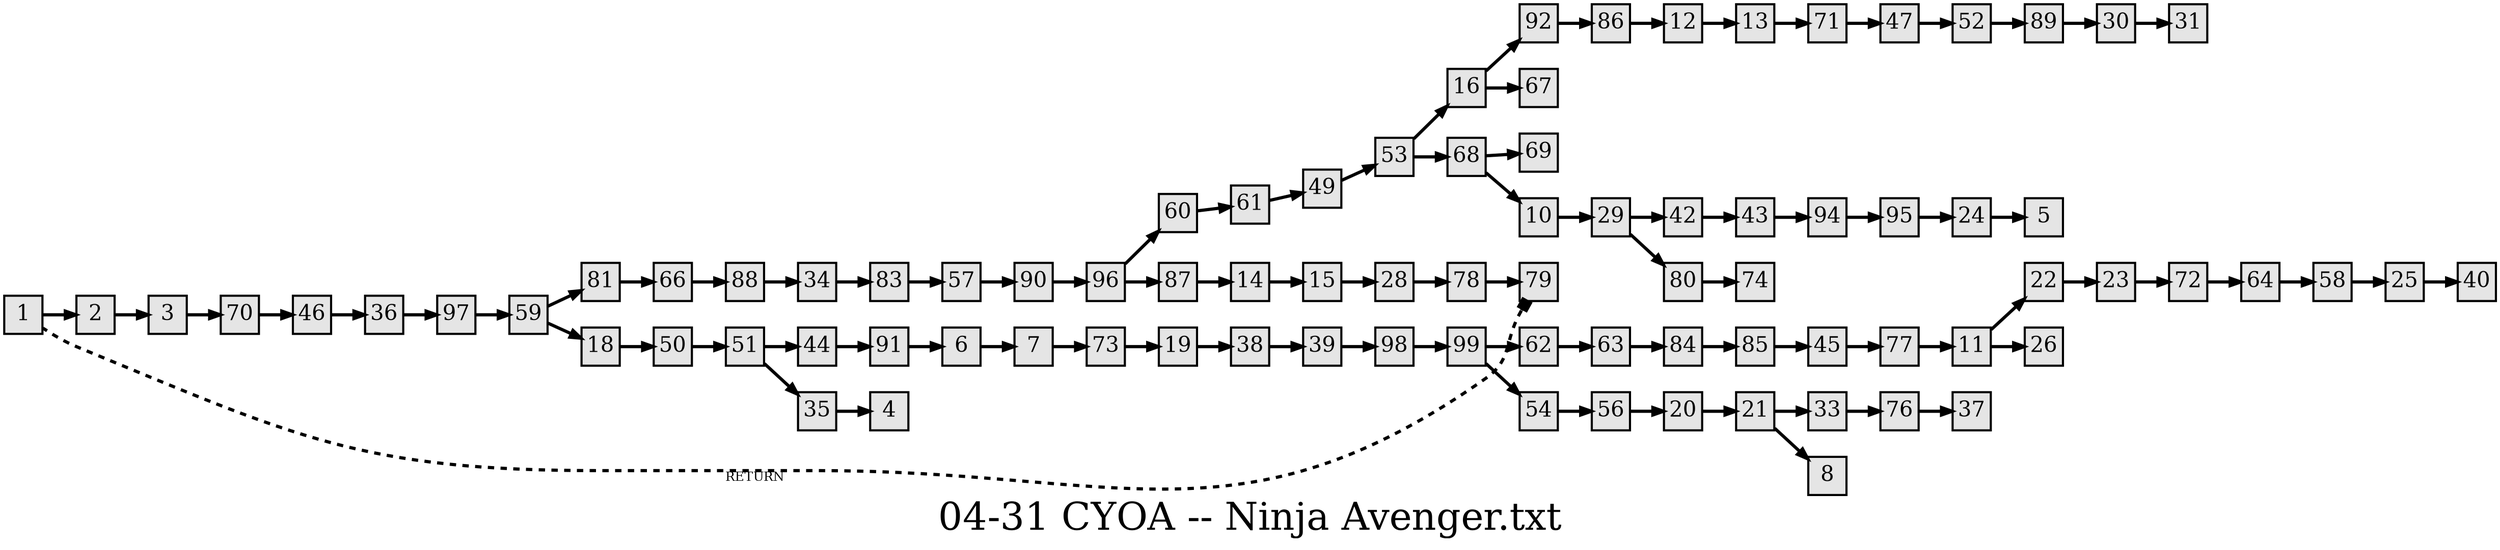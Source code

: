 digraph g{
  graph [ label="04-31 CYOA -- Ninja Avenger.txt" rankdir=LR, ordering=out, fontsize=36, nodesep="0.35", ranksep="0.45"];
  node  [shape=rect, penwidth=2, fontsize=20, style=filled, fillcolor=grey90, margin="0,0", labelfloat=true, regular=true, fixedsize=true];
  edge  [labelfloat=true, penwidth=3, fontsize=12];
  1 -> 2;
  2 -> 3;
  3 -> 70;
  6 -> 7;
  7 -> 73;
  10 -> 29;
  11 -> 22;
  11 -> 26;
  12 -> 13;
  13 -> 71;
  14 -> 15;
  15 -> 28;
  16 -> 92;
  16 -> 67;
  18 -> 50;
  19 -> 38;
  20 -> 21;
  21 -> 33;
  21 -> 8;
  22 -> 23;
  23 -> 72;
  24 -> 5;
  25 -> 40;
  28 -> 78;
  29 -> 42;
  29 -> 80;
  30 -> 31;
  33 -> 76;
  34 -> 83;
  35 -> 4;
  36 -> 97;
  38 -> 39;
  39 -> 98;
  42 -> 43;
  43 -> 94;
  44 -> 91;
  45 -> 77;
  46 -> 36;
  47 -> 52;
  49 -> 53;
  50 -> 51;
  51 -> 44;
  51 -> 35;
  52 -> 89;
  53 -> 16;
  53 -> 68;
  54 -> 56;
  56 -> 20;
  57 -> 90;
  58 -> 25;
  59 -> 81;
  59 -> 18;
  60 -> 61;
  61 -> 49;
  62 -> 63;
  63 -> 84;
  64 -> 58;
  66 -> 88;
  68 -> 69;
  68 -> 10;
  70 -> 46;
  71 -> 47;
  72 -> 64;
  73 -> 19;
  76 -> 37;
  77 -> 11;
  78 -> 79;
  79 -> 1	[ xlabel="RETURN", dir=both, arrowhead=none, arrowtail=box, style=dashed, constraint=false ];
  80 -> 74;
  81 -> 66;
  83 -> 57;
  84 -> 85;
  85 -> 45;
  86 -> 12;
  87 -> 14;
  88 -> 34;
  89 -> 30;
  90 -> 96;
  91 -> 6;
  92 -> 86;
  94 -> 95;
  95 -> 24;
  96 -> 60;
  96 -> 87;
  97 -> 59;
  98 -> 99;
  99 -> 62;
  99 -> 54;
  
  
}

